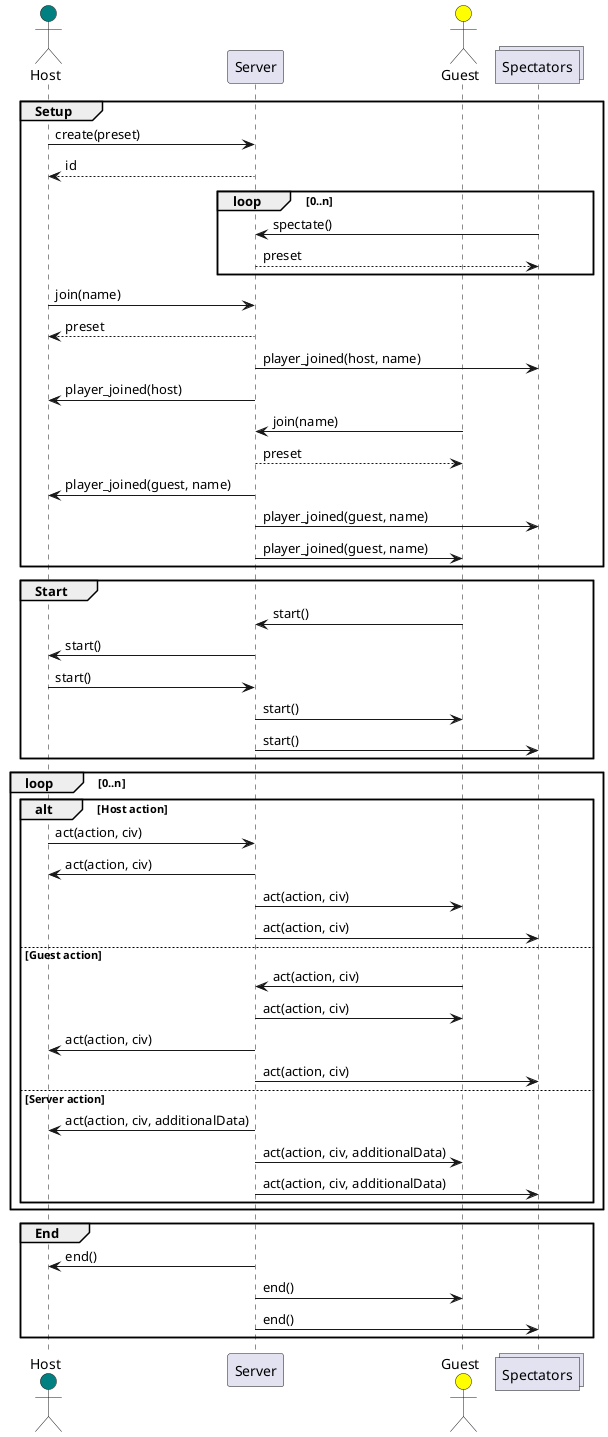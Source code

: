 @startuml
actor Host #teal
participant Server
actor Guest #yellow
collections Spectators

group Setup
Host -> Server : create(preset)
Host <-- Server : id

loop 0..n
Spectators -> Server : spectate()
Spectators <-- Server : preset
end

Host -> Server : join(name)
Host <-- Server : preset
Server -> Spectators : player_joined(host, name)
Host <- Server : player_joined(host)

Guest -> Server : join(name)
Guest <-- Server : preset
Host <- Server : player_joined(guest, name)
Server -> Spectators : player_joined(guest, name)
Guest <- Server : player_joined(guest, name)
end

group Start
Guest -> Server: start()
Host <- Server: start()
Host -> Server: start()
Guest <- Server: start()
Server -> Spectators: start()
end

loop 0..n
alt Host action
Host -> Server: act(action, civ)
Host <- Server: act(action, civ)
Guest <- Server: act(action, civ)
Spectators <- Server: act(action, civ)

else Guest action
Guest -> Server: act(action, civ)
Guest <- Server: act(action, civ)
Host <- Server: act(action, civ)
Spectators <- Server: act(action, civ)

else Server action
Host <- Server: act(action, civ, additionalData)
Guest <- Server: act(action, civ, additionalData)
Spectators <- Server: act(action, civ, additionalData)
end
end

group End
Host <- Server: end()
Guest <- Server: end()
Spectators <- Server: end()
end

@enduml
